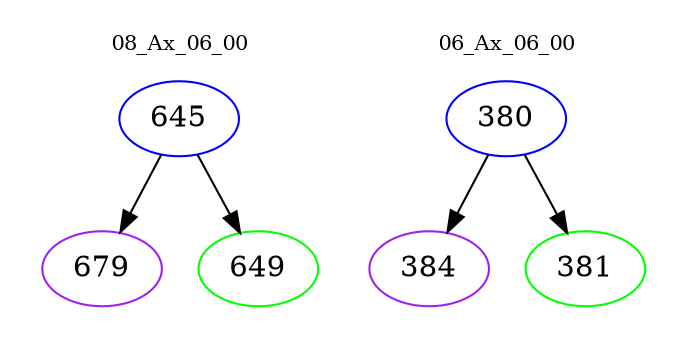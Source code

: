 digraph{
subgraph cluster_0 {
color = white
label = "08_Ax_06_00";
fontsize=10;
T0_645 [label="645", color="blue"]
T0_645 -> T0_679 [color="black"]
T0_679 [label="679", color="purple"]
T0_645 -> T0_649 [color="black"]
T0_649 [label="649", color="green"]
}
subgraph cluster_1 {
color = white
label = "06_Ax_06_00";
fontsize=10;
T1_380 [label="380", color="blue"]
T1_380 -> T1_384 [color="black"]
T1_384 [label="384", color="purple"]
T1_380 -> T1_381 [color="black"]
T1_381 [label="381", color="green"]
}
}
